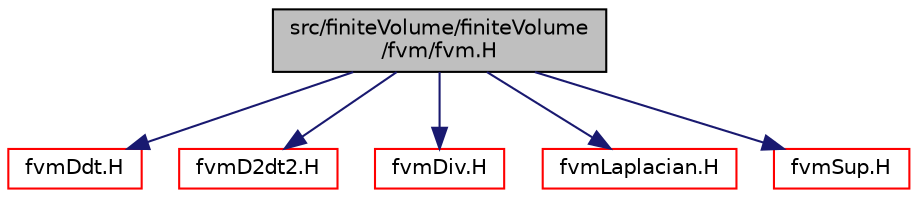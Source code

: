 digraph "src/finiteVolume/finiteVolume/fvm/fvm.H"
{
  bgcolor="transparent";
  edge [fontname="Helvetica",fontsize="10",labelfontname="Helvetica",labelfontsize="10"];
  node [fontname="Helvetica",fontsize="10",shape=record];
  Node1 [label="src/finiteVolume/finiteVolume\l/fvm/fvm.H",height=0.2,width=0.4,color="black", fillcolor="grey75", style="filled", fontcolor="black"];
  Node1 -> Node2 [color="midnightblue",fontsize="10",style="solid",fontname="Helvetica"];
  Node2 [label="fvmDdt.H",height=0.2,width=0.4,color="red",URL="$a05842.html",tooltip="Calulate the matrix for the first temporal derivative. "];
  Node1 -> Node3 [color="midnightblue",fontsize="10",style="solid",fontname="Helvetica"];
  Node3 [label="fvmD2dt2.H",height=0.2,width=0.4,color="red",URL="$a05840.html",tooltip="Calculate the matrix for the second-order temporal derivative. "];
  Node1 -> Node4 [color="midnightblue",fontsize="10",style="solid",fontname="Helvetica"];
  Node4 [label="fvmDiv.H",height=0.2,width=0.4,color="red",URL="$a05844.html",tooltip="Calculate the matrix for the divergence of the given field and flux. "];
  Node1 -> Node5 [color="midnightblue",fontsize="10",style="solid",fontname="Helvetica"];
  Node5 [label="fvmLaplacian.H",height=0.2,width=0.4,color="red",URL="$a05846.html",tooltip="Calculate the matrix for the laplacian of the field. "];
  Node1 -> Node6 [color="midnightblue",fontsize="10",style="solid",fontname="Helvetica"];
  Node6 [label="fvmSup.H",height=0.2,width=0.4,color="red",URL="$a05848.html",tooltip="Calculate the matrix for implicit and explicit sources. "];
}

